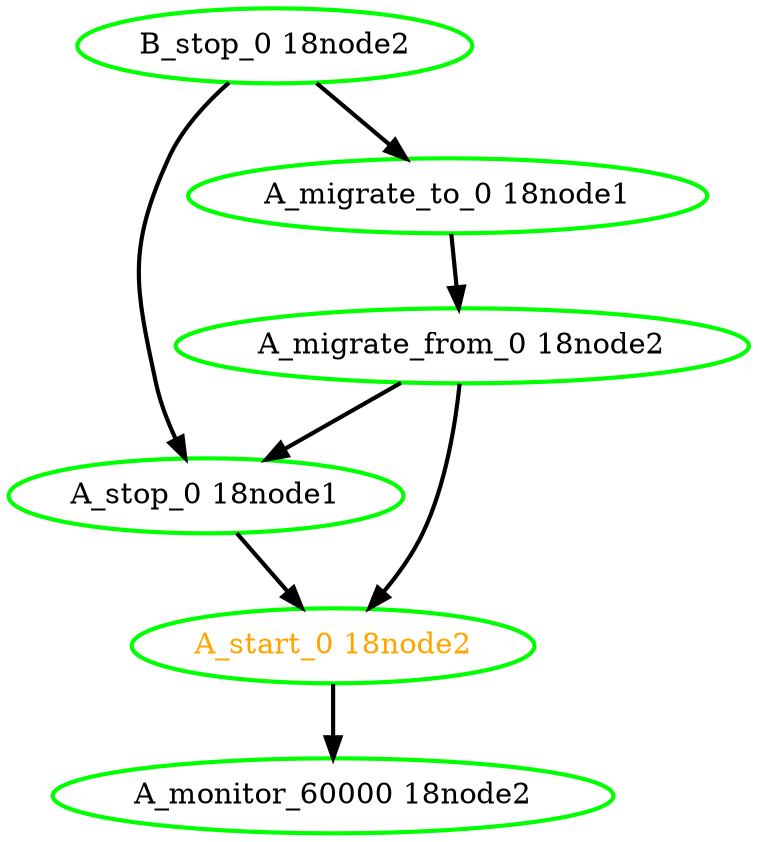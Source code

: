  digraph "g" {
"A_migrate_from_0 18node2" -> "A_start_0 18node2" [ style = bold]
"A_migrate_from_0 18node2" -> "A_stop_0 18node1" [ style = bold]
"A_migrate_from_0 18node2" [ style=bold color="green" fontcolor="black"]
"A_migrate_to_0 18node1" -> "A_migrate_from_0 18node2" [ style = bold]
"A_migrate_to_0 18node1" [ style=bold color="green" fontcolor="black"]
"A_monitor_60000 18node2" [ style=bold color="green" fontcolor="black"]
"A_start_0 18node2" -> "A_monitor_60000 18node2" [ style = bold]
"A_start_0 18node2" [ style=bold color="green" fontcolor="orange"]
"A_stop_0 18node1" -> "A_start_0 18node2" [ style = bold]
"A_stop_0 18node1" [ style=bold color="green" fontcolor="black"]
"B_stop_0 18node2" -> "A_migrate_to_0 18node1" [ style = bold]
"B_stop_0 18node2" -> "A_stop_0 18node1" [ style = bold]
"B_stop_0 18node2" [ style=bold color="green" fontcolor="black"]
}
